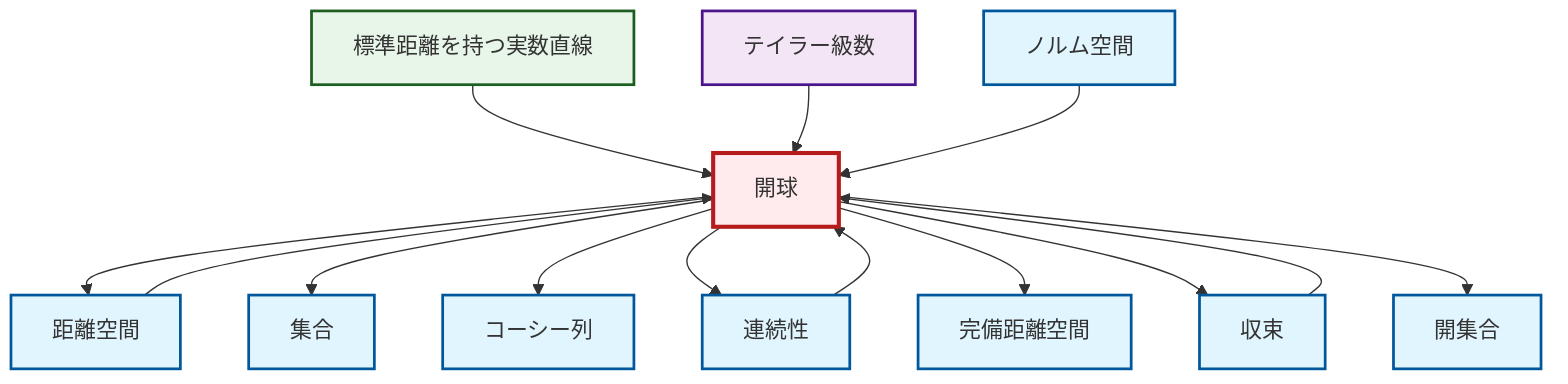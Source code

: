graph TD
    classDef definition fill:#e1f5fe,stroke:#01579b,stroke-width:2px
    classDef theorem fill:#f3e5f5,stroke:#4a148c,stroke-width:2px
    classDef axiom fill:#fff3e0,stroke:#e65100,stroke-width:2px
    classDef example fill:#e8f5e9,stroke:#1b5e20,stroke-width:2px
    classDef current fill:#ffebee,stroke:#b71c1c,stroke-width:3px
    def-complete-metric-space["完備距離空間"]:::definition
    def-open-set["開集合"]:::definition
    def-set["集合"]:::definition
    thm-taylor-series["テイラー級数"]:::theorem
    def-continuity["連続性"]:::definition
    def-cauchy-sequence["コーシー列"]:::definition
    def-normed-vector-space["ノルム空間"]:::definition
    ex-real-line-metric["標準距離を持つ実数直線"]:::example
    def-convergence["収束"]:::definition
    def-open-ball["開球"]:::definition
    def-metric-space["距離空間"]:::definition
    ex-real-line-metric --> def-open-ball
    def-open-ball --> def-metric-space
    def-metric-space --> def-open-ball
    def-continuity --> def-open-ball
    def-open-ball --> def-set
    def-open-ball --> def-cauchy-sequence
    def-open-ball --> def-continuity
    def-open-ball --> def-complete-metric-space
    def-open-ball --> def-convergence
    thm-taylor-series --> def-open-ball
    def-convergence --> def-open-ball
    def-normed-vector-space --> def-open-ball
    def-open-ball --> def-open-set
    class def-open-ball current